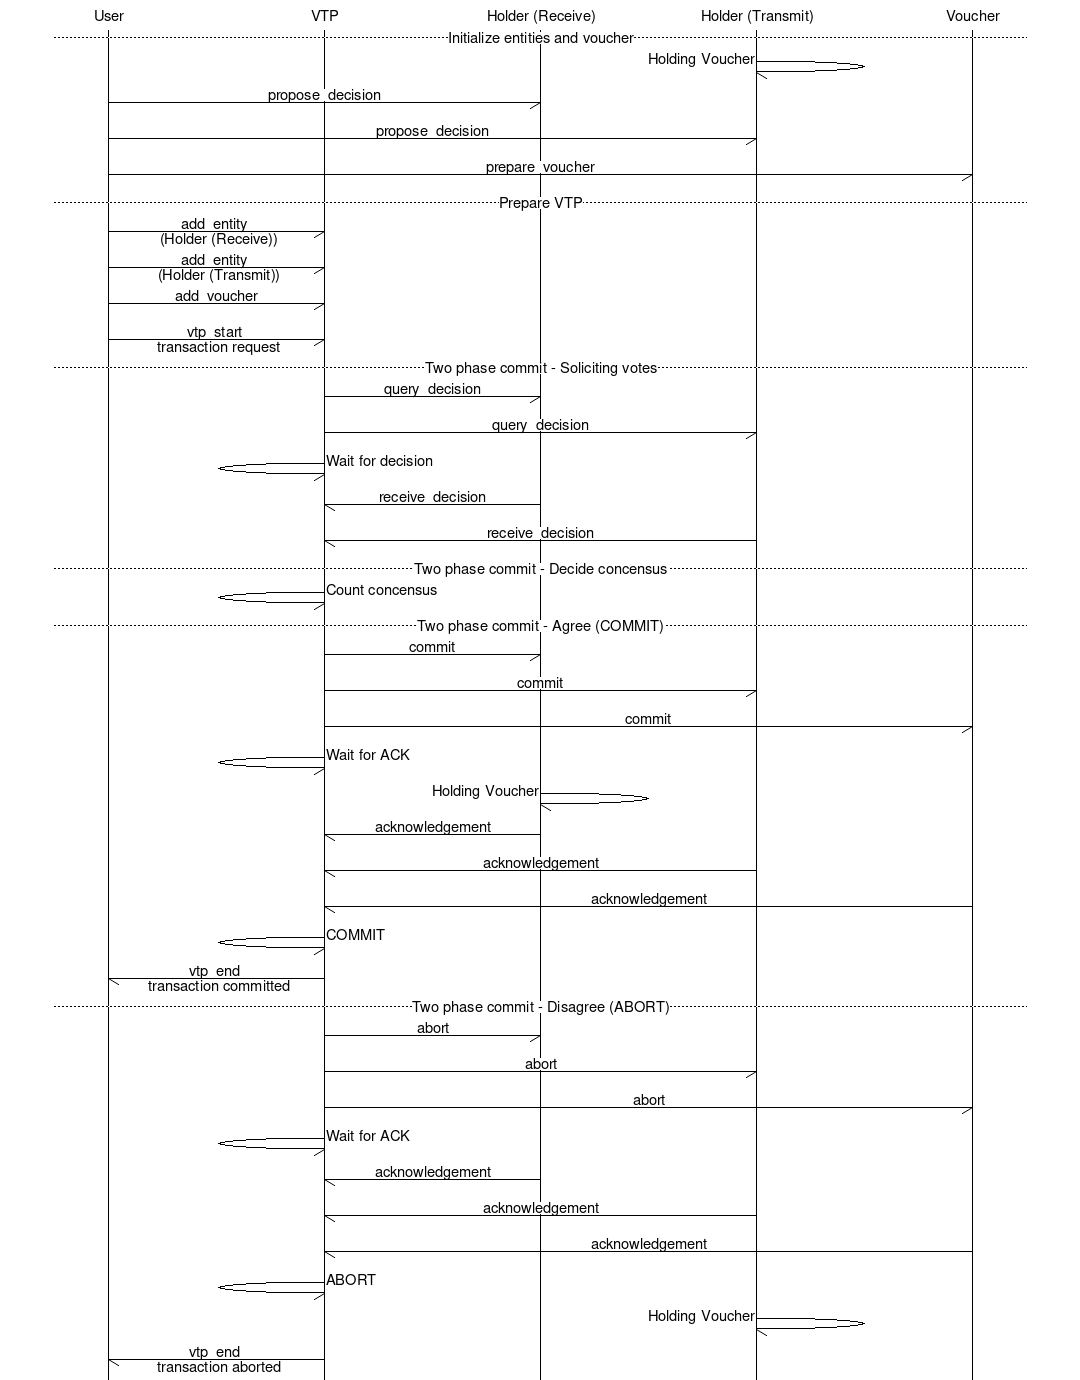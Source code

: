 // ---------------------------------------------------------------------
// Copyright (c) 2018, Backyard Innovations Pte. Ltd., Singapore.
//
// Released under the terms of the Apache License 2.0
// See: file LICENSE that came with this software for details.
//
// This file contains Intellectual Property that belongs to
// Backyard Innovations Pte Ltd., Singapore.
//
// Authors: Santhosh Raju <santhosh@byisystems.com>
//          Cherry G. Mathew <cherry@byisystems.com>
// ---------------------------------------------------------------------
msc {
  hscale="1.1",
  width="1080",
  wordwraparcs=true;

  User,
  VTP,
  "Holder (Receive)",
  "Holder (Transmit)",
  Voucher;

  ---                                      [label="Initialize entities and voucher"];

  "Holder (Transmit)"->"Holder (Transmit)" [label="Holding Voucher"];
  User->"Holder (Receive)"    	           [label="propose_decision"];
  User->"Holder (Transmit)"      	   [label="propose_decision"];
  User->Voucher     		           [label="prepare_voucher"];

  ---               		           [label="Prepare VTP"];

  User->VTP         		           [label="add_entity \n (Holder (Receive))"];
  User->VTP         		           [label="add_entity \n (Holder (Transmit))"];
  User->VTP         		           [label="add_voucher"];
  User->VTP         		           [label="vtp_start \n transaction request"];

  ---               		           [label="Two phase commit - Soliciting votes"];

  VTP->"Holder (Receive)"    	           [label="query_decision"];
  VTP->"Holder (Transmit)"                 [label="query_decision"];
  VTP->VTP          		           [label="Wait for decision"];
  VTP<-"Holder (Receive)"    	           [label="receive_decision"];
  VTP<-"Holder (Transmit)"                 [label="receive_decision"];

  ---               		           [label="Two phase commit - Decide concensus"];

  VTP<-VTP          		           [label="Count concensus"];

  ---               		           [label="Two phase commit - Agree (COMMIT)"];

  VTP->"Holder (Receive)"    	           [label="commit"];
  VTP->"Holder (Transmit)"                 [label="commit"];
  VTP->Voucher      		           [label="commit"];

  VTP->VTP          		           [label="Wait for ACK"];

  "Holder (Receive)"->"Holder (Receive)"   [label="Holding Voucher"];

  VTP<-"Holder (Receive)"    	           [label="acknowledgement"];
  VTP<-"Holder (Transmit)"       	   [label="acknowledgement"];
  VTP<-Voucher      		           [label="acknowledgement"];

  VTP->VTP          		           [label="COMMIT"];

  User<-VTP         		           [label="vtp_end \n transaction committed"];

  ---               		           [label="Two phase commit - Disagree (ABORT)"];

  VTP->"Holder (Receive)"    	           [label="abort"];
  VTP->"Holder (Transmit)"       	   [label="abort"];
  VTP->Voucher      		           [label="abort"];

  VTP->VTP          		           [label="Wait for ACK"];

  VTP<-"Holder (Receive)"    	           [label="acknowledgement"];
  VTP<-"Holder (Transmit)"       	   [label="acknowledgement"];
  VTP<-Voucher      		           [label="acknowledgement"];

  VTP->VTP          		           [label="ABORT"];

  "Holder (Transmit)"->"Holder (Transmit)" [label="Holding Voucher"];

  User<-VTP         	    	           [label="vtp_end \n transaction aborted"];
}
